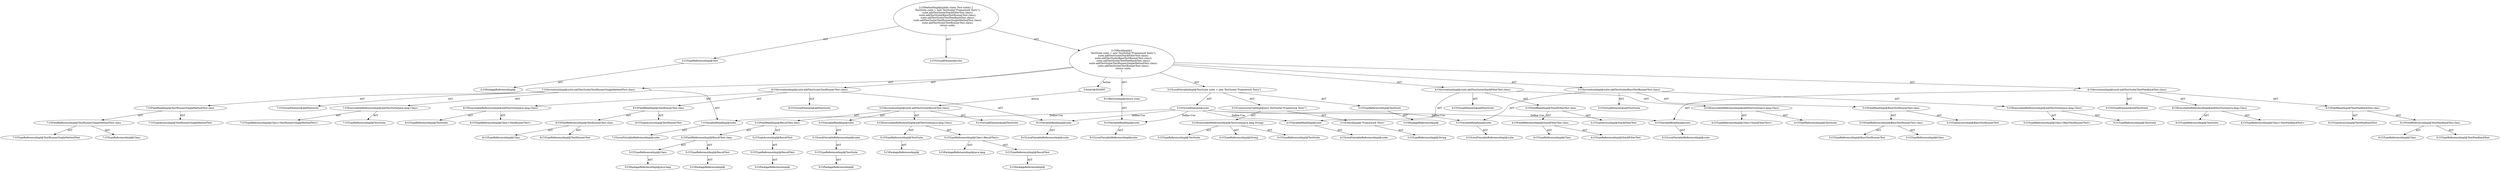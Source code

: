 digraph "suite#?" {
0 [label="2:CtTypeReferenceImpl@Test" shape=ellipse]
1 [label="2:CtPackageReferenceImpl@" shape=ellipse]
2 [label="2:CtVirtualElement@suite" shape=ellipse]
3 [label="3:CtTypeReferenceImpl@TestSuite" shape=ellipse]
4 [label="3:CtPackageReferenceImpl@" shape=ellipse]
5 [label="3:CtExecutableReferenceImpl@TestSuite(java.lang.String)" shape=ellipse]
6 [label="3:CtTypeReferenceImpl@TestSuite" shape=ellipse]
7 [label="3:CtTypeReferenceImpl@TestSuite" shape=ellipse]
8 [label="3:CtTypeReferenceImpl@String" shape=ellipse]
9 [label="3:CtLiteralImpl@\"Framework Tests\"" shape=ellipse]
10 [label="3:CtTypeReferenceImpl@String" shape=ellipse]
11 [label="3:CtConstructorCallImpl@new TestSuite(\"Framework Tests\")" shape=ellipse]
12 [label="3:CtVirtualElement@suite" shape=ellipse]
13 [label="3:CtLocalVariableImpl@TestSuite suite = new TestSuite(\"Framework Tests\")" shape=ellipse]
14 [label="4:CtExecutableReferenceImpl@addTestSuite(java.lang.Class)" shape=ellipse]
15 [label="4:CtTypeReferenceImpl@TestSuite" shape=ellipse]
16 [label="4:CtTypeReferenceImpl@Class<StackFilterTest>" shape=ellipse]
17 [label="4:CtVirtualElement@addTestSuite" shape=ellipse]
18 [label="4:CtVariableReadImpl@suite" shape=ellipse]
19 [label="4:CtLocalVariableReferenceImpl@suite" shape=ellipse]
20 [label="4:CtFieldReferenceImpl@StackFilterTest.class" shape=ellipse]
21 [label="4:CtTypeReferenceImpl@StackFilterTest" shape=ellipse]
22 [label="4:CtTypeReferenceImpl@Class" shape=ellipse]
23 [label="4:CtFieldReadImpl@StackFilterTest.class" shape=ellipse]
24 [label="4:CtTypeAccessImpl@StackFilterTest" shape=ellipse]
25 [label="4:CtInvocationImpl@suite.addTestSuite(StackFilterTest.class)" shape=ellipse]
26 [label="5:CtExecutableReferenceImpl@addTestSuite(java.lang.Class)" shape=ellipse]
27 [label="5:CtTypeReferenceImpl@TestSuite" shape=ellipse]
28 [label="5:CtTypeReferenceImpl@Class<BaseTestRunnerTest>" shape=ellipse]
29 [label="5:CtVirtualElement@addTestSuite" shape=ellipse]
30 [label="5:CtVariableReadImpl@suite" shape=ellipse]
31 [label="5:CtLocalVariableReferenceImpl@suite" shape=ellipse]
32 [label="5:CtFieldReferenceImpl@BaseTestRunnerTest.class" shape=ellipse]
33 [label="5:CtTypeReferenceImpl@BaseTestRunnerTest" shape=ellipse]
34 [label="5:CtTypeReferenceImpl@Class" shape=ellipse]
35 [label="5:CtFieldReadImpl@BaseTestRunnerTest.class" shape=ellipse]
36 [label="5:CtTypeAccessImpl@BaseTestRunnerTest" shape=ellipse]
37 [label="5:CtInvocationImpl@suite.addTestSuite(BaseTestRunnerTest.class)" shape=ellipse]
38 [label="6:CtExecutableReferenceImpl@addTestSuite(java.lang.Class)" shape=ellipse]
39 [label="6:CtTypeReferenceImpl@TestSuite" shape=ellipse]
40 [label="6:CtTypeReferenceImpl@Class<TextFeedbackTest>" shape=ellipse]
41 [label="6:CtVirtualElement@addTestSuite" shape=ellipse]
42 [label="6:CtVariableReadImpl@suite" shape=ellipse]
43 [label="6:CtLocalVariableReferenceImpl@suite" shape=ellipse]
44 [label="6:CtFieldReferenceImpl@TextFeedbackTest.class" shape=ellipse]
45 [label="6:CtTypeReferenceImpl@TextFeedbackTest" shape=ellipse]
46 [label="6:CtTypeReferenceImpl@Class" shape=ellipse]
47 [label="6:CtFieldReadImpl@TextFeedbackTest.class" shape=ellipse]
48 [label="6:CtTypeAccessImpl@TextFeedbackTest" shape=ellipse]
49 [label="6:CtInvocationImpl@suite.addTestSuite(TextFeedbackTest.class)" shape=ellipse]
50 [label="7:CtExecutableReferenceImpl@addTestSuite(java.lang.Class)" shape=ellipse]
51 [label="7:CtTypeReferenceImpl@TestSuite" shape=ellipse]
52 [label="7:CtTypeReferenceImpl@Class<TextRunnerSingleMethodTest>" shape=ellipse]
53 [label="7:CtVirtualElement@addTestSuite" shape=ellipse]
54 [label="7:CtVariableReadImpl@suite" shape=ellipse]
55 [label="7:CtLocalVariableReferenceImpl@suite" shape=ellipse]
56 [label="7:CtFieldReferenceImpl@TextRunnerSingleMethodTest.class" shape=ellipse]
57 [label="7:CtTypeReferenceImpl@TextRunnerSingleMethodTest" shape=ellipse]
58 [label="7:CtTypeReferenceImpl@Class" shape=ellipse]
59 [label="7:CtFieldReadImpl@TextRunnerSingleMethodTest.class" shape=ellipse]
60 [label="7:CtTypeAccessImpl@TextRunnerSingleMethodTest" shape=ellipse]
61 [label="7:CtInvocationImpl@suite.addTestSuite(TextRunnerSingleMethodTest.class)" shape=ellipse]
62 [label="8:CtExecutableReferenceImpl@addTestSuite(java.lang.Class)" shape=ellipse]
63 [label="8:CtTypeReferenceImpl@TestSuite" shape=ellipse]
64 [label="8:CtTypeReferenceImpl@Class<TextRunnerTest>" shape=ellipse]
65 [label="8:CtVirtualElement@addTestSuite" shape=ellipse]
66 [label="8:CtVariableReadImpl@suite" shape=ellipse]
67 [label="8:CtLocalVariableReferenceImpl@suite" shape=ellipse]
68 [label="8:CtFieldReferenceImpl@TextRunnerTest.class" shape=ellipse]
69 [label="8:CtTypeReferenceImpl@TextRunnerTest" shape=ellipse]
70 [label="8:CtTypeReferenceImpl@Class" shape=ellipse]
71 [label="8:CtFieldReadImpl@TextRunnerTest.class" shape=ellipse]
72 [label="8:CtTypeAccessImpl@TextRunnerTest" shape=ellipse]
73 [label="8:CtInvocationImpl@suite.addTestSuite(TextRunnerTest.class)" shape=ellipse]
74 [label="9:CtVariableReadImpl@suite" shape=ellipse]
75 [label="9:CtLocalVariableReferenceImpl@suite" shape=ellipse]
76 [label="9:CtReturnImpl@return suite" shape=ellipse]
77 [label="2:CtBlockImpl@\{
    TestSuite suite = new TestSuite(\"Framework Tests\");
    suite.addTestSuite(StackFilterTest.class);
    suite.addTestSuite(BaseTestRunnerTest.class);
    suite.addTestSuite(TextFeedbackTest.class);
    suite.addTestSuite(TextRunnerSingleMethodTest.class);
    suite.addTestSuite(TextRunnerTest.class);
    return suite;
\}" shape=ellipse]
78 [label="2:CtMethodImpl@public static Test suite() \{
    TestSuite suite = new TestSuite(\"Framework Tests\");
    suite.addTestSuite(StackFilterTest.class);
    suite.addTestSuite(BaseTestRunnerTest.class);
    suite.addTestSuite(TextFeedbackTest.class);
    suite.addTestSuite(TextRunnerSingleMethodTest.class);
    suite.addTestSuite(TextRunnerTest.class);
    return suite;
\}" shape=ellipse]
79 [label="5:Insert@INSERT" shape=ellipse]
80 [label="5:CtPackageReferenceImpl@" shape=ellipse]
81 [label="5:CtTypeReferenceImpl@TestSuite" shape=ellipse]
82 [label="5:CtLocalVariableReferenceImpl@suite" shape=ellipse]
83 [label="5:CtVariableReadImpl@suite" shape=ellipse]
84 [label="5:CtPackageReferenceImpl@" shape=ellipse]
85 [label="5:CtTypeReferenceImpl@TestSuite" shape=ellipse]
86 [label="5:CtPackageReferenceImpl@java.lang" shape=ellipse]
87 [label="5:CtPackageReferenceImpl@" shape=ellipse]
88 [label="5:CtTypeReferenceImpl@ResultTest" shape=ellipse]
89 [label="5:CtTypeReferenceImpl@Class<ResultTest>" shape=ellipse]
90 [label="5:CtExecutableReferenceImpl@addTestSuite(java.lang.Class)" shape=ellipse]
91 [label="5:CtPackageReferenceImpl@" shape=ellipse]
92 [label="5:CtTypeReferenceImpl@ResultTest" shape=ellipse]
93 [label="5:CtTypeAccessImpl@ResultTest" shape=ellipse]
94 [label="5:CtPackageReferenceImpl@" shape=ellipse]
95 [label="5:CtTypeReferenceImpl@ResultTest" shape=ellipse]
96 [label="5:CtPackageReferenceImpl@java.lang" shape=ellipse]
97 [label="5:CtTypeReferenceImpl@Class" shape=ellipse]
98 [label="5:CtFieldReferenceImpl@ResultTest.class" shape=ellipse]
99 [label="5:CtFieldReadImpl@ResultTest.class" shape=ellipse]
100 [label="5:CtInvocationImpl@suite.addTestSuite(ResultTest.class)" shape=ellipse]
101 [label="5:CtVirtualElement@addTestSuite" shape=ellipse]
0 -> 1 [label="AST"];
3 -> 4 [label="AST"];
5 -> 6 [label="AST"];
5 -> 7 [label="AST"];
5 -> 8 [label="AST"];
9 -> 10 [label="AST"];
11 -> 5 [label="AST"];
11 -> 9 [label="AST"];
12 -> 18 [label="Define-Use"];
12 -> 30 [label="Define-Use"];
12 -> 42 [label="Define-Use"];
12 -> 54 [label="Define-Use"];
12 -> 66 [label="Define-Use"];
12 -> 74 [label="Define-Use"];
13 -> 12 [label="AST"];
13 -> 3 [label="AST"];
13 -> 11 [label="AST"];
14 -> 15 [label="AST"];
14 -> 16 [label="AST"];
18 -> 19 [label="AST"];
20 -> 21 [label="AST"];
20 -> 22 [label="AST"];
23 -> 24 [label="AST"];
23 -> 20 [label="AST"];
25 -> 17 [label="AST"];
25 -> 18 [label="AST"];
25 -> 14 [label="AST"];
25 -> 23 [label="AST"];
26 -> 27 [label="AST"];
26 -> 28 [label="AST"];
30 -> 31 [label="AST"];
32 -> 33 [label="AST"];
32 -> 34 [label="AST"];
35 -> 36 [label="AST"];
35 -> 32 [label="AST"];
37 -> 29 [label="AST"];
37 -> 30 [label="AST"];
37 -> 26 [label="AST"];
37 -> 35 [label="AST"];
38 -> 39 [label="AST"];
38 -> 40 [label="AST"];
42 -> 43 [label="AST"];
44 -> 45 [label="AST"];
44 -> 46 [label="AST"];
47 -> 48 [label="AST"];
47 -> 44 [label="AST"];
49 -> 41 [label="AST"];
49 -> 42 [label="AST"];
49 -> 38 [label="AST"];
49 -> 47 [label="AST"];
50 -> 51 [label="AST"];
50 -> 52 [label="AST"];
54 -> 55 [label="AST"];
56 -> 57 [label="AST"];
56 -> 58 [label="AST"];
59 -> 60 [label="AST"];
59 -> 56 [label="AST"];
61 -> 53 [label="AST"];
61 -> 54 [label="AST"];
61 -> 50 [label="AST"];
61 -> 59 [label="AST"];
62 -> 63 [label="AST"];
62 -> 64 [label="AST"];
66 -> 67 [label="AST"];
68 -> 69 [label="AST"];
68 -> 70 [label="AST"];
71 -> 72 [label="AST"];
71 -> 68 [label="AST"];
73 -> 65 [label="AST"];
73 -> 66 [label="AST"];
73 -> 62 [label="AST"];
73 -> 71 [label="AST"];
74 -> 75 [label="AST"];
76 -> 74 [label="AST"];
77 -> 13 [label="AST"];
77 -> 25 [label="AST"];
77 -> 37 [label="AST"];
77 -> 49 [label="AST"];
77 -> 61 [label="AST"];
77 -> 73 [label="AST"];
77 -> 76 [label="AST"];
77 -> 79 [label="Action"];
78 -> 2 [label="AST"];
78 -> 0 [label="AST"];
78 -> 77 [label="AST"];
79 -> 100 [label="Action"];
81 -> 80 [label="AST"];
82 -> 81 [label="AST"];
83 -> 82 [label="AST"];
85 -> 84 [label="AST"];
88 -> 87 [label="AST"];
89 -> 86 [label="AST"];
89 -> 88 [label="AST"];
90 -> 85 [label="AST"];
90 -> 89 [label="AST"];
92 -> 91 [label="AST"];
93 -> 92 [label="AST"];
95 -> 94 [label="AST"];
97 -> 96 [label="AST"];
98 -> 95 [label="AST"];
98 -> 97 [label="AST"];
99 -> 93 [label="AST"];
99 -> 98 [label="AST"];
100 -> 101 [label="AST"];
100 -> 83 [label="AST"];
100 -> 90 [label="AST"];
100 -> 99 [label="AST"];
}